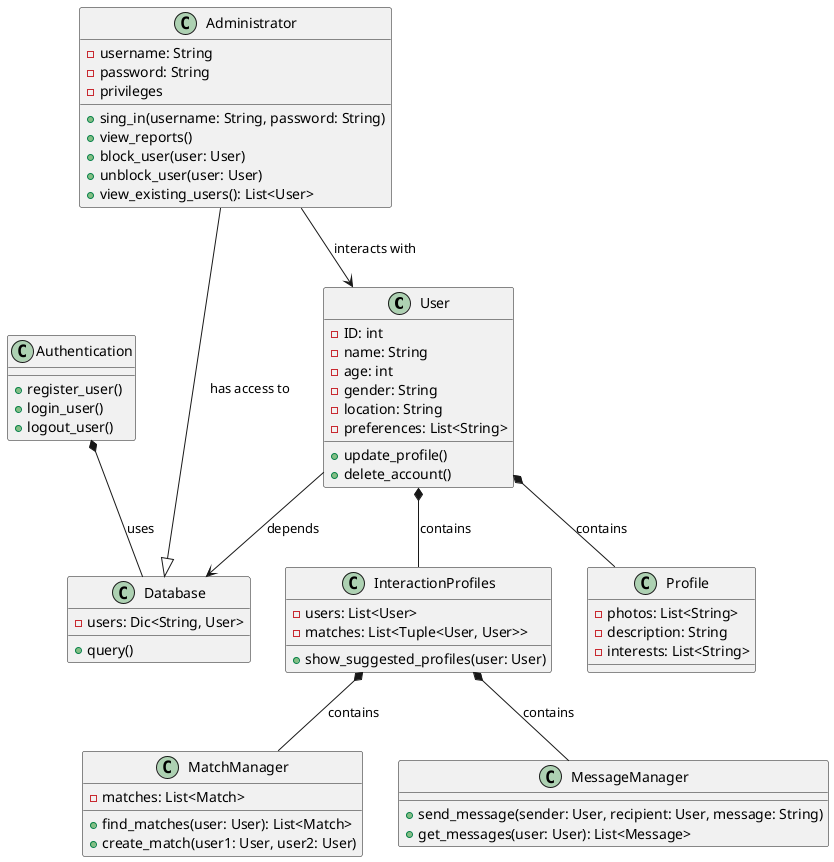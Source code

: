 @startuml CD_relation_classes
class User {
    - ID: int
    - name: String
    - age: int
    - gender: String
    - location: String
    - preferences: List<String>
    + update_profile()
    + delete_account()
}

class MatchManager {
    - matches: List<Match>

    + find_matches(user: User): List<Match>
    + create_match(user1: User, user2: User)
}

class MessageManager {
    + send_message(sender: User, recipient: User, message: String)
    + get_messages(user: User): List<Message>
}

class Authentication {
    + register_user()
    + login_user()
    + logout_user()
}

class Database {
    - users: Dic<String, User>

    + query()
}

class Administrator {
    - username: String
    - password: String
    - privileges

    + sing_in(username: String, password: String)
    + view_reports()
    + block_user(user: User)
    + unblock_user(user: User)
    + view_existing_users(): List<User>
}

class Profile {
    - photos: List<String>
    - description: String
    - interests: List<String>
}

class InteractionProfiles {
    - users: List<User>
    - matches: List<Tuple<User, User>>

    + show_suggested_profiles(user: User)
}

User *-- Profile : contains
User *-- InteractionProfiles : contains
User --> Database : depends

Administrator --|> Database : has access to
Administrator --> User : interacts with

Authentication *--  Database : uses

InteractionProfiles *-- MatchManager : contains
InteractionProfiles *-- MessageManager : contains
@enduml
